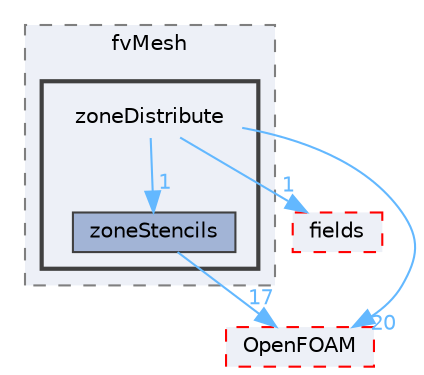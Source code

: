 digraph "src/finiteVolume/fvMesh/zoneDistribute"
{
 // LATEX_PDF_SIZE
  bgcolor="transparent";
  edge [fontname=Helvetica,fontsize=10,labelfontname=Helvetica,labelfontsize=10];
  node [fontname=Helvetica,fontsize=10,shape=box,height=0.2,width=0.4];
  compound=true
  subgraph clusterdir_c382fa095c9c33d8673c0dd60aaef275 {
    graph [ bgcolor="#edf0f7", pencolor="grey50", label="fvMesh", fontname=Helvetica,fontsize=10 style="filled,dashed", URL="dir_c382fa095c9c33d8673c0dd60aaef275.html",tooltip=""]
  subgraph clusterdir_814bb21914eb471e7f4050b89e19e060 {
    graph [ bgcolor="#edf0f7", pencolor="grey25", label="", fontname=Helvetica,fontsize=10 style="filled,bold", URL="dir_814bb21914eb471e7f4050b89e19e060.html",tooltip=""]
    dir_814bb21914eb471e7f4050b89e19e060 [shape=plaintext, label="zoneDistribute"];
  dir_28a8d06c720748a0426ae61e08480203 [label="zoneStencils", fillcolor="#a2b4d6", color="grey25", style="filled", URL="dir_28a8d06c720748a0426ae61e08480203.html",tooltip=""];
  }
  }
  dir_25ab4a83a983f7bb7a38b7f63bb141b7 [label="fields", fillcolor="#edf0f7", color="red", style="filled,dashed", URL="dir_25ab4a83a983f7bb7a38b7f63bb141b7.html",tooltip=""];
  dir_c5473ff19b20e6ec4dfe5c310b3778a8 [label="OpenFOAM", fillcolor="#edf0f7", color="red", style="filled,dashed", URL="dir_c5473ff19b20e6ec4dfe5c310b3778a8.html",tooltip=""];
  dir_814bb21914eb471e7f4050b89e19e060->dir_25ab4a83a983f7bb7a38b7f63bb141b7 [headlabel="1", labeldistance=1.5 headhref="dir_004462_001332.html" href="dir_004462_001332.html" color="steelblue1" fontcolor="steelblue1"];
  dir_814bb21914eb471e7f4050b89e19e060->dir_28a8d06c720748a0426ae61e08480203 [headlabel="1", labeldistance=1.5 headhref="dir_004462_004465.html" href="dir_004462_004465.html" color="steelblue1" fontcolor="steelblue1"];
  dir_814bb21914eb471e7f4050b89e19e060->dir_c5473ff19b20e6ec4dfe5c310b3778a8 [headlabel="20", labeldistance=1.5 headhref="dir_004462_002695.html" href="dir_004462_002695.html" color="steelblue1" fontcolor="steelblue1"];
  dir_28a8d06c720748a0426ae61e08480203->dir_c5473ff19b20e6ec4dfe5c310b3778a8 [headlabel="17", labeldistance=1.5 headhref="dir_004465_002695.html" href="dir_004465_002695.html" color="steelblue1" fontcolor="steelblue1"];
}
